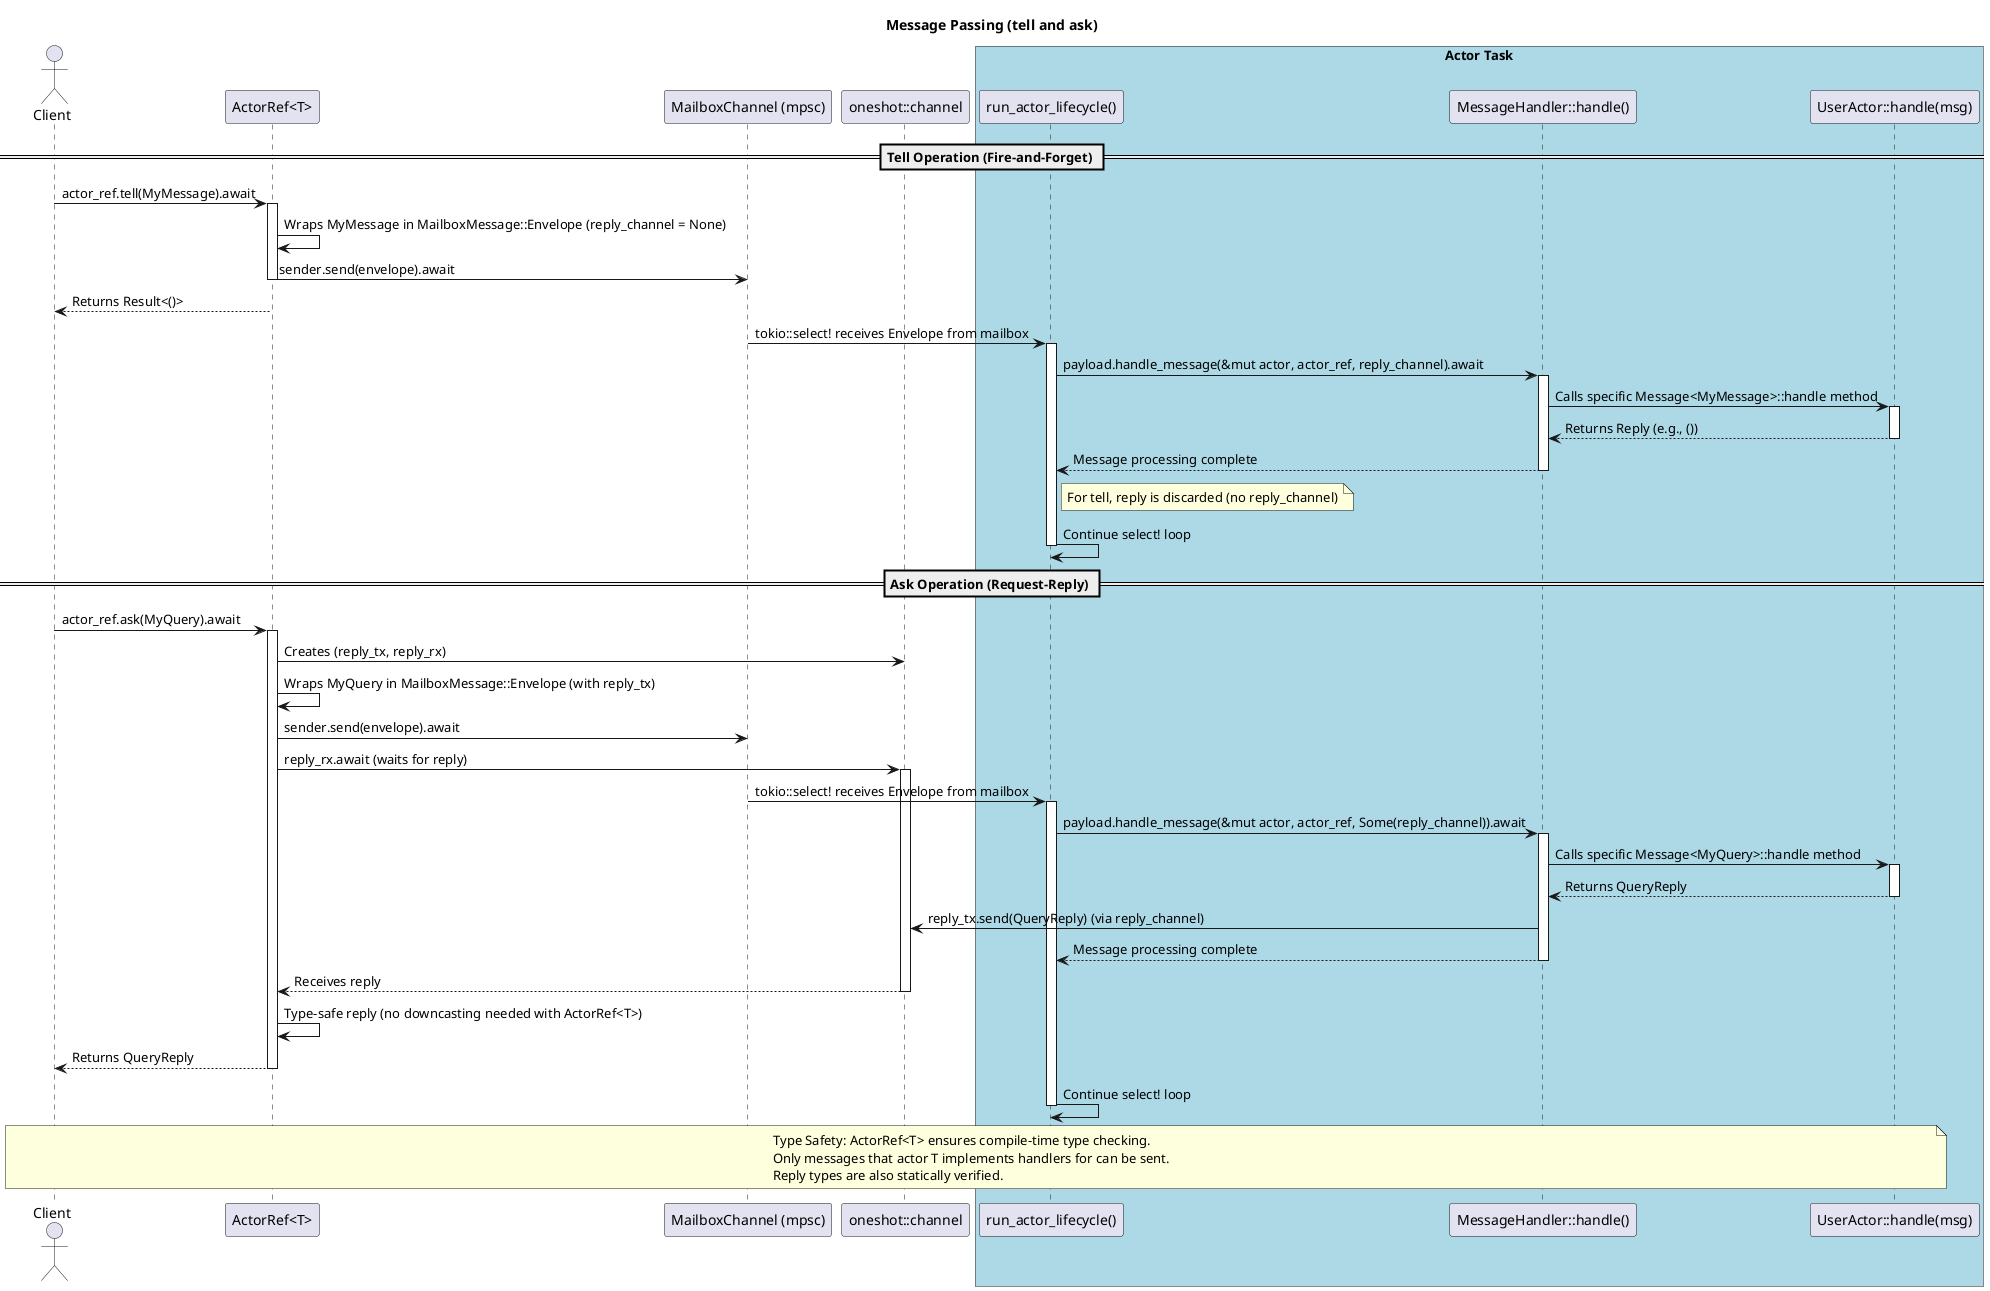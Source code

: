 @startuml Message Passing
title Message Passing (tell and ask)

actor Client
participant "ActorRef<T>" as ActorRef_obj
participant "MailboxChannel (mpsc)" as MailboxChannel
participant "run_actor_lifecycle()" as Runtime_obj
participant "MessageHandler::handle()" as DynMsgHandler
participant "UserActor::handle(msg)" as UserHandler
participant "oneshot::channel" as OneshotChannel

box "Actor Task" #LightBlue
    participant Runtime_obj
    participant DynMsgHandler
    participant UserHandler
end box

== Tell Operation (Fire-and-Forget) ==
Client -> ActorRef_obj: actor_ref.tell(MyMessage).await
activate ActorRef_obj
ActorRef_obj -> ActorRef_obj: Wraps MyMessage in MailboxMessage::Envelope (reply_channel = None)
ActorRef_obj -> MailboxChannel: sender.send(envelope).await
deactivate ActorRef_obj
Client <-- ActorRef_obj: Returns Result<()>

MailboxChannel -> Runtime_obj: tokio::select! receives Envelope from mailbox
activate Runtime_obj
Runtime_obj -> DynMsgHandler: payload.handle_message(&mut actor, actor_ref, reply_channel).await
activate DynMsgHandler
DynMsgHandler -> UserHandler: Calls specific Message<MyMessage>::handle method
activate UserHandler
UserHandler --> DynMsgHandler: Returns Reply (e.g., ())
deactivate UserHandler
DynMsgHandler --> Runtime_obj: Message processing complete
deactivate DynMsgHandler
note right of Runtime_obj: For tell, reply is discarded (no reply_channel)
Runtime_obj -> Runtime_obj: Continue select! loop
deactivate Runtime_obj

== Ask Operation (Request-Reply) ==
Client -> ActorRef_obj: actor_ref.ask(MyQuery).await
activate ActorRef_obj
ActorRef_obj -> OneshotChannel: Creates (reply_tx, reply_rx)
ActorRef_obj -> ActorRef_obj: Wraps MyQuery in MailboxMessage::Envelope (with reply_tx)
ActorRef_obj -> MailboxChannel: sender.send(envelope).await
ActorRef_obj -> OneshotChannel: reply_rx.await (waits for reply)
activate OneshotChannel

MailboxChannel -> Runtime_obj: tokio::select! receives Envelope from mailbox
activate Runtime_obj
Runtime_obj -> DynMsgHandler: payload.handle_message(&mut actor, actor_ref, Some(reply_channel)).await
activate DynMsgHandler
DynMsgHandler -> UserHandler: Calls specific Message<MyQuery>::handle method
activate UserHandler
UserHandler --> DynMsgHandler: Returns QueryReply
deactivate UserHandler
DynMsgHandler -> OneshotChannel: reply_tx.send(QueryReply) (via reply_channel)
DynMsgHandler --> Runtime_obj: Message processing complete
deactivate DynMsgHandler

OneshotChannel --> ActorRef_obj: Receives reply
deactivate OneshotChannel
ActorRef_obj -> ActorRef_obj: Type-safe reply (no downcasting needed with ActorRef<T>)
ActorRef_obj --> Client: Returns QueryReply
deactivate ActorRef_obj
Runtime_obj -> Runtime_obj: Continue select! loop
deactivate Runtime_obj

note over Client, UserHandler
  Type Safety: ActorRef<T> ensures compile-time type checking.
  Only messages that actor T implements handlers for can be sent.
  Reply types are also statically verified.
end note

@enduml